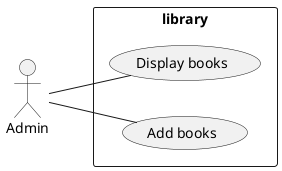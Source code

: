 @startuml
left to right direction

actor Admin as fc
rectangle library{
usecase "Display books" as UC1
usecase "Add books" as UC2
}
fc -- UC1  
fc -- UC2 

@enduml